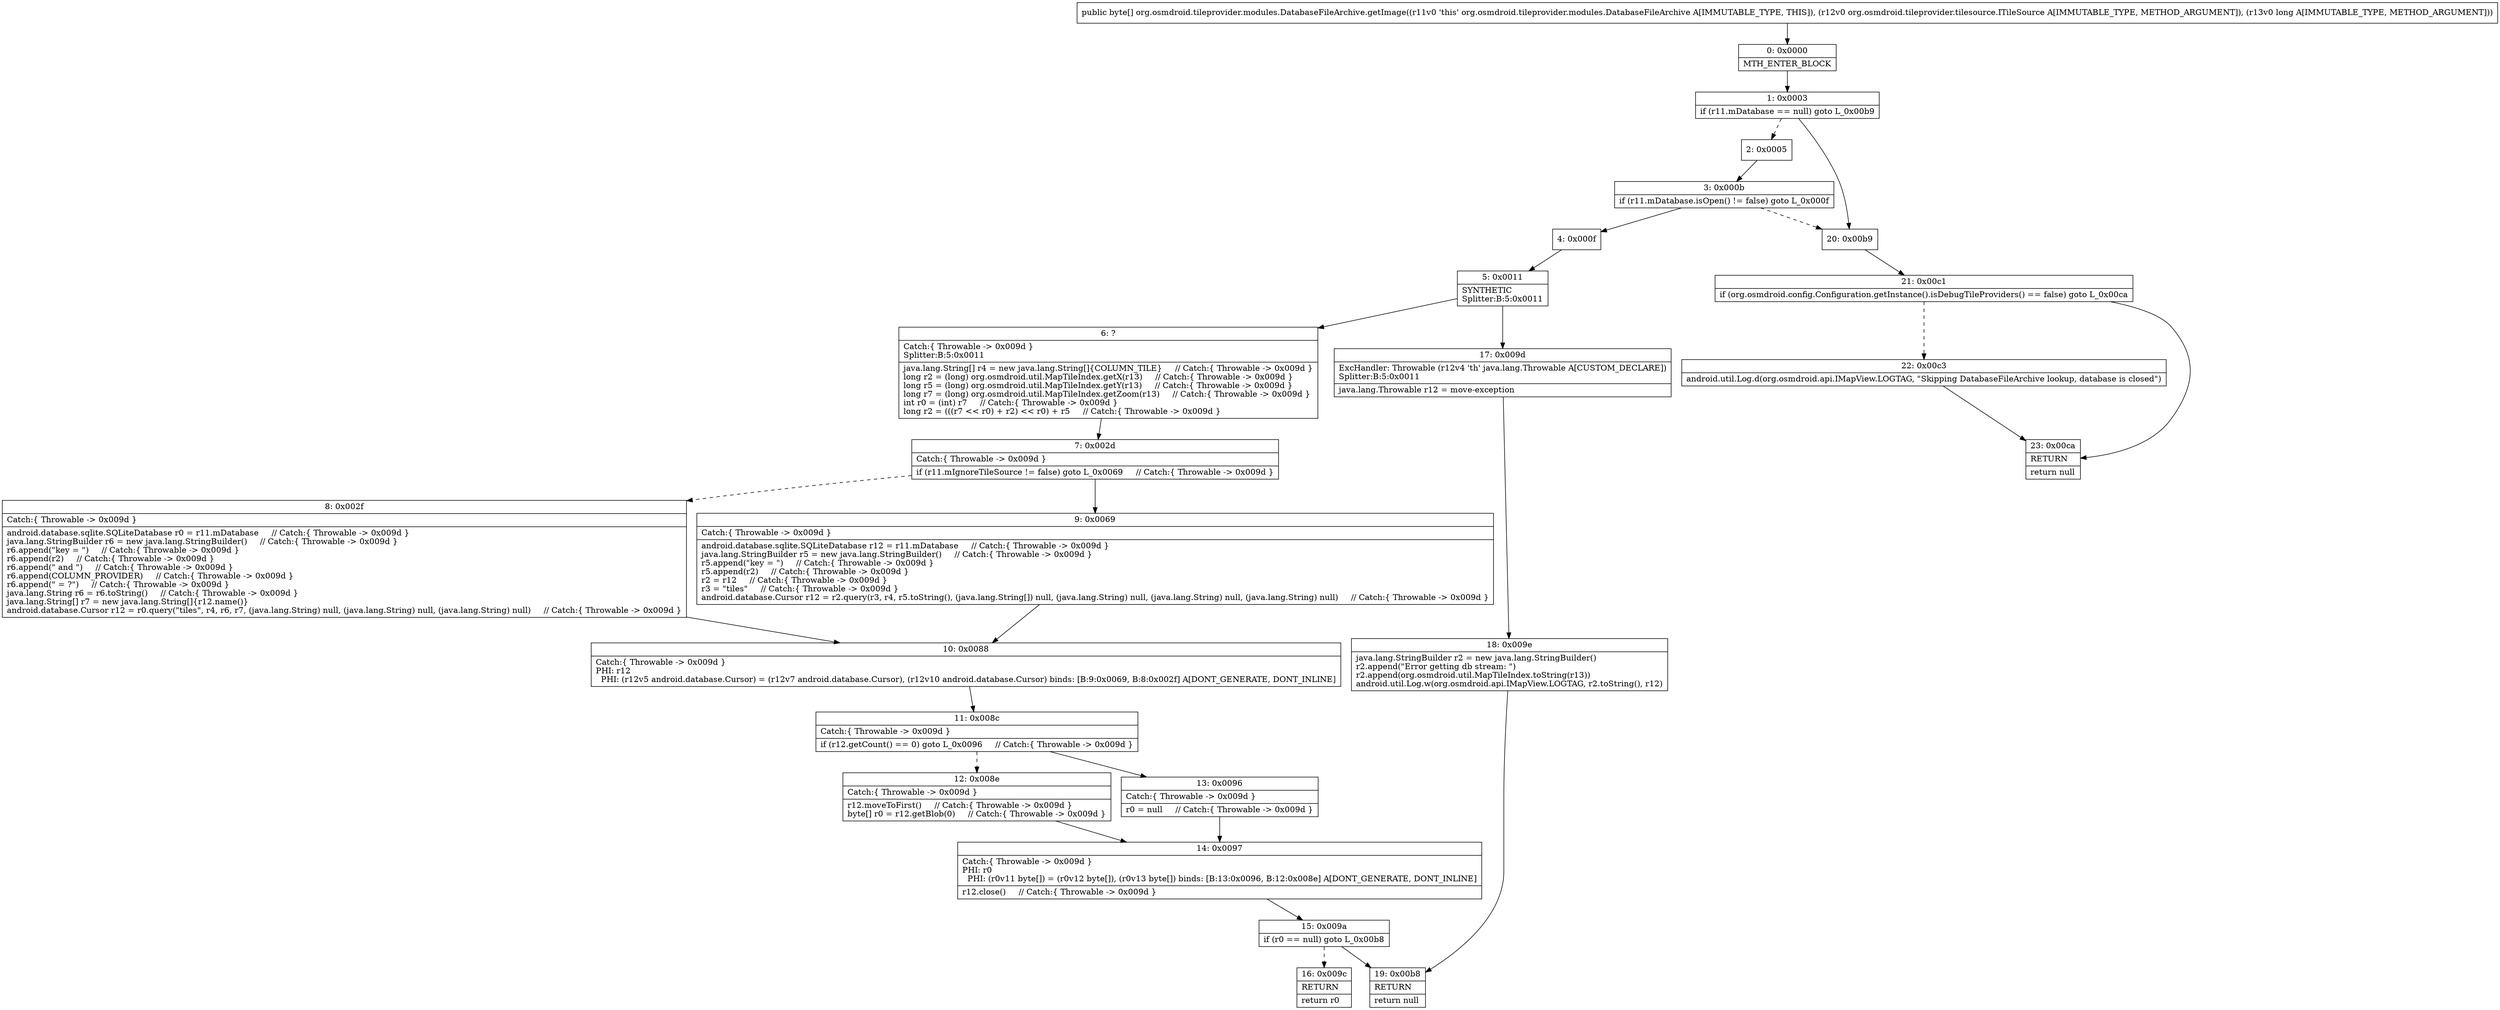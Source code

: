 digraph "CFG fororg.osmdroid.tileprovider.modules.DatabaseFileArchive.getImage(Lorg\/osmdroid\/tileprovider\/tilesource\/ITileSource;J)[B" {
Node_0 [shape=record,label="{0\:\ 0x0000|MTH_ENTER_BLOCK\l}"];
Node_1 [shape=record,label="{1\:\ 0x0003|if (r11.mDatabase == null) goto L_0x00b9\l}"];
Node_2 [shape=record,label="{2\:\ 0x0005}"];
Node_3 [shape=record,label="{3\:\ 0x000b|if (r11.mDatabase.isOpen() != false) goto L_0x000f\l}"];
Node_4 [shape=record,label="{4\:\ 0x000f}"];
Node_5 [shape=record,label="{5\:\ 0x0011|SYNTHETIC\lSplitter:B:5:0x0011\l}"];
Node_6 [shape=record,label="{6\:\ ?|Catch:\{ Throwable \-\> 0x009d \}\lSplitter:B:5:0x0011\l|java.lang.String[] r4 = new java.lang.String[]\{COLUMN_TILE\}     \/\/ Catch:\{ Throwable \-\> 0x009d \}\llong r2 = (long) org.osmdroid.util.MapTileIndex.getX(r13)     \/\/ Catch:\{ Throwable \-\> 0x009d \}\llong r5 = (long) org.osmdroid.util.MapTileIndex.getY(r13)     \/\/ Catch:\{ Throwable \-\> 0x009d \}\llong r7 = (long) org.osmdroid.util.MapTileIndex.getZoom(r13)     \/\/ Catch:\{ Throwable \-\> 0x009d \}\lint r0 = (int) r7     \/\/ Catch:\{ Throwable \-\> 0x009d \}\llong r2 = (((r7 \<\< r0) + r2) \<\< r0) + r5     \/\/ Catch:\{ Throwable \-\> 0x009d \}\l}"];
Node_7 [shape=record,label="{7\:\ 0x002d|Catch:\{ Throwable \-\> 0x009d \}\l|if (r11.mIgnoreTileSource != false) goto L_0x0069     \/\/ Catch:\{ Throwable \-\> 0x009d \}\l}"];
Node_8 [shape=record,label="{8\:\ 0x002f|Catch:\{ Throwable \-\> 0x009d \}\l|android.database.sqlite.SQLiteDatabase r0 = r11.mDatabase     \/\/ Catch:\{ Throwable \-\> 0x009d \}\ljava.lang.StringBuilder r6 = new java.lang.StringBuilder()     \/\/ Catch:\{ Throwable \-\> 0x009d \}\lr6.append(\"key = \")     \/\/ Catch:\{ Throwable \-\> 0x009d \}\lr6.append(r2)     \/\/ Catch:\{ Throwable \-\> 0x009d \}\lr6.append(\" and \")     \/\/ Catch:\{ Throwable \-\> 0x009d \}\lr6.append(COLUMN_PROVIDER)     \/\/ Catch:\{ Throwable \-\> 0x009d \}\lr6.append(\" = ?\")     \/\/ Catch:\{ Throwable \-\> 0x009d \}\ljava.lang.String r6 = r6.toString()     \/\/ Catch:\{ Throwable \-\> 0x009d \}\ljava.lang.String[] r7 = new java.lang.String[]\{r12.name()\}\landroid.database.Cursor r12 = r0.query(\"tiles\", r4, r6, r7, (java.lang.String) null, (java.lang.String) null, (java.lang.String) null)     \/\/ Catch:\{ Throwable \-\> 0x009d \}\l}"];
Node_9 [shape=record,label="{9\:\ 0x0069|Catch:\{ Throwable \-\> 0x009d \}\l|android.database.sqlite.SQLiteDatabase r12 = r11.mDatabase     \/\/ Catch:\{ Throwable \-\> 0x009d \}\ljava.lang.StringBuilder r5 = new java.lang.StringBuilder()     \/\/ Catch:\{ Throwable \-\> 0x009d \}\lr5.append(\"key = \")     \/\/ Catch:\{ Throwable \-\> 0x009d \}\lr5.append(r2)     \/\/ Catch:\{ Throwable \-\> 0x009d \}\lr2 = r12     \/\/ Catch:\{ Throwable \-\> 0x009d \}\lr3 = \"tiles\"     \/\/ Catch:\{ Throwable \-\> 0x009d \}\landroid.database.Cursor r12 = r2.query(r3, r4, r5.toString(), (java.lang.String[]) null, (java.lang.String) null, (java.lang.String) null, (java.lang.String) null)     \/\/ Catch:\{ Throwable \-\> 0x009d \}\l}"];
Node_10 [shape=record,label="{10\:\ 0x0088|Catch:\{ Throwable \-\> 0x009d \}\lPHI: r12 \l  PHI: (r12v5 android.database.Cursor) = (r12v7 android.database.Cursor), (r12v10 android.database.Cursor) binds: [B:9:0x0069, B:8:0x002f] A[DONT_GENERATE, DONT_INLINE]\l}"];
Node_11 [shape=record,label="{11\:\ 0x008c|Catch:\{ Throwable \-\> 0x009d \}\l|if (r12.getCount() == 0) goto L_0x0096     \/\/ Catch:\{ Throwable \-\> 0x009d \}\l}"];
Node_12 [shape=record,label="{12\:\ 0x008e|Catch:\{ Throwable \-\> 0x009d \}\l|r12.moveToFirst()     \/\/ Catch:\{ Throwable \-\> 0x009d \}\lbyte[] r0 = r12.getBlob(0)     \/\/ Catch:\{ Throwable \-\> 0x009d \}\l}"];
Node_13 [shape=record,label="{13\:\ 0x0096|Catch:\{ Throwable \-\> 0x009d \}\l|r0 = null     \/\/ Catch:\{ Throwable \-\> 0x009d \}\l}"];
Node_14 [shape=record,label="{14\:\ 0x0097|Catch:\{ Throwable \-\> 0x009d \}\lPHI: r0 \l  PHI: (r0v11 byte[]) = (r0v12 byte[]), (r0v13 byte[]) binds: [B:13:0x0096, B:12:0x008e] A[DONT_GENERATE, DONT_INLINE]\l|r12.close()     \/\/ Catch:\{ Throwable \-\> 0x009d \}\l}"];
Node_15 [shape=record,label="{15\:\ 0x009a|if (r0 == null) goto L_0x00b8\l}"];
Node_16 [shape=record,label="{16\:\ 0x009c|RETURN\l|return r0\l}"];
Node_17 [shape=record,label="{17\:\ 0x009d|ExcHandler: Throwable (r12v4 'th' java.lang.Throwable A[CUSTOM_DECLARE])\lSplitter:B:5:0x0011\l|java.lang.Throwable r12 = move\-exception\l}"];
Node_18 [shape=record,label="{18\:\ 0x009e|java.lang.StringBuilder r2 = new java.lang.StringBuilder()\lr2.append(\"Error getting db stream: \")\lr2.append(org.osmdroid.util.MapTileIndex.toString(r13))\landroid.util.Log.w(org.osmdroid.api.IMapView.LOGTAG, r2.toString(), r12)\l}"];
Node_19 [shape=record,label="{19\:\ 0x00b8|RETURN\l|return null\l}"];
Node_20 [shape=record,label="{20\:\ 0x00b9}"];
Node_21 [shape=record,label="{21\:\ 0x00c1|if (org.osmdroid.config.Configuration.getInstance().isDebugTileProviders() == false) goto L_0x00ca\l}"];
Node_22 [shape=record,label="{22\:\ 0x00c3|android.util.Log.d(org.osmdroid.api.IMapView.LOGTAG, \"Skipping DatabaseFileArchive lookup, database is closed\")\l}"];
Node_23 [shape=record,label="{23\:\ 0x00ca|RETURN\l|return null\l}"];
MethodNode[shape=record,label="{public byte[] org.osmdroid.tileprovider.modules.DatabaseFileArchive.getImage((r11v0 'this' org.osmdroid.tileprovider.modules.DatabaseFileArchive A[IMMUTABLE_TYPE, THIS]), (r12v0 org.osmdroid.tileprovider.tilesource.ITileSource A[IMMUTABLE_TYPE, METHOD_ARGUMENT]), (r13v0 long A[IMMUTABLE_TYPE, METHOD_ARGUMENT])) }"];
MethodNode -> Node_0;
Node_0 -> Node_1;
Node_1 -> Node_2[style=dashed];
Node_1 -> Node_20;
Node_2 -> Node_3;
Node_3 -> Node_4;
Node_3 -> Node_20[style=dashed];
Node_4 -> Node_5;
Node_5 -> Node_6;
Node_5 -> Node_17;
Node_6 -> Node_7;
Node_7 -> Node_8[style=dashed];
Node_7 -> Node_9;
Node_8 -> Node_10;
Node_9 -> Node_10;
Node_10 -> Node_11;
Node_11 -> Node_12[style=dashed];
Node_11 -> Node_13;
Node_12 -> Node_14;
Node_13 -> Node_14;
Node_14 -> Node_15;
Node_15 -> Node_16[style=dashed];
Node_15 -> Node_19;
Node_17 -> Node_18;
Node_18 -> Node_19;
Node_20 -> Node_21;
Node_21 -> Node_22[style=dashed];
Node_21 -> Node_23;
Node_22 -> Node_23;
}


